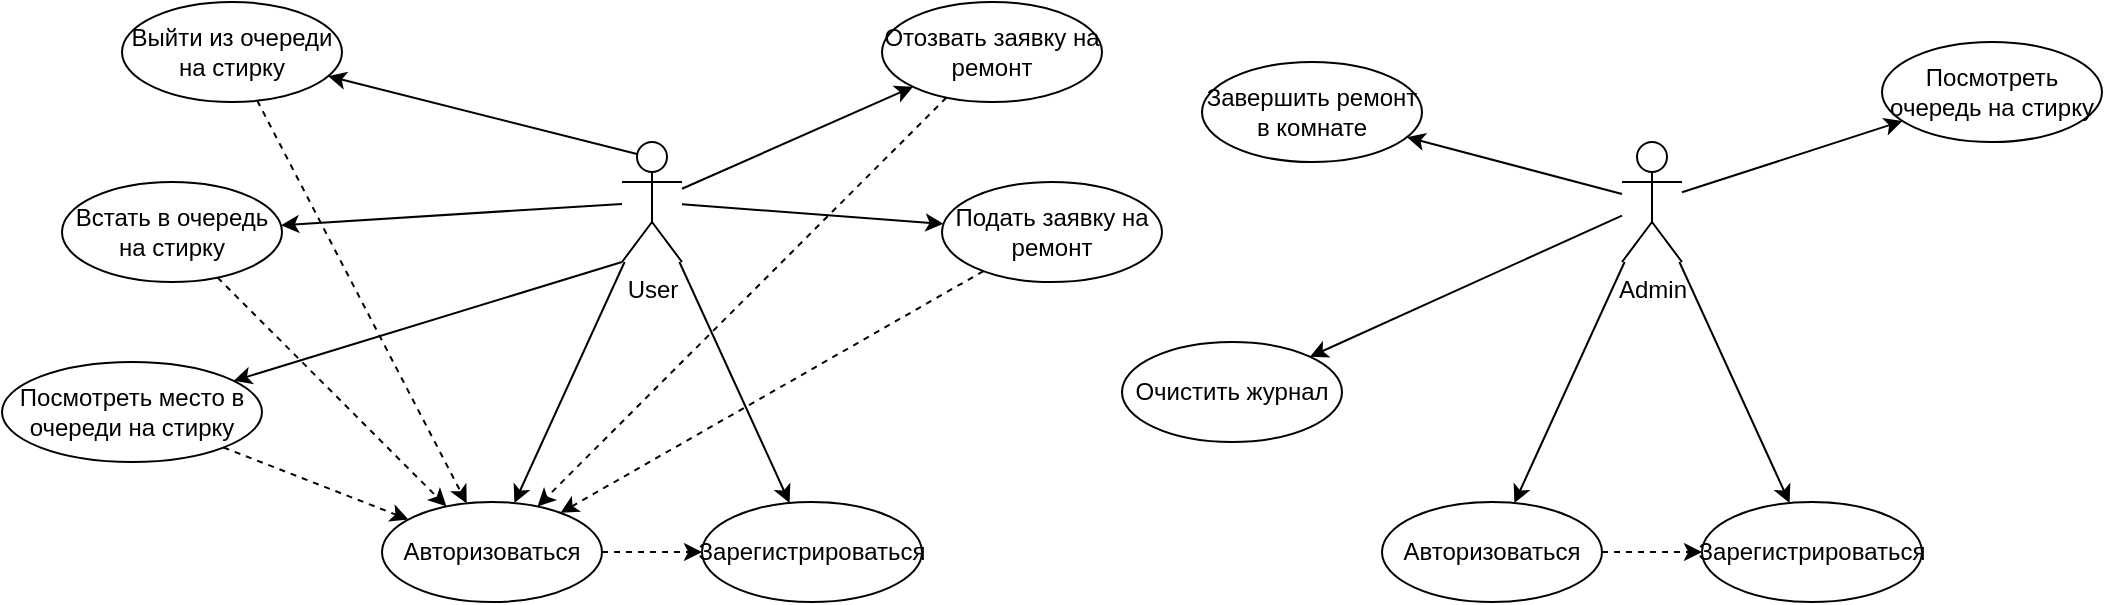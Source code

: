 <mxfile version="23.1.5" type="github">
  <diagram name="Page-1" id="58cdce13-f638-feb5-8d6f-7d28b1aa9fa0">
    <mxGraphModel dx="2009" dy="539" grid="1" gridSize="10" guides="1" tooltips="1" connect="1" arrows="1" fold="1" page="1" pageScale="1" pageWidth="1100" pageHeight="850" background="none" math="0" shadow="0">
      <root>
        <mxCell id="0" />
        <mxCell id="1" parent="0" />
        <mxCell id="b1CxEmygP4htBaiHvAMU-6" style="rounded=0;orthogonalLoop=1;jettySize=auto;html=1;" edge="1" parent="1" source="b1CxEmygP4htBaiHvAMU-1" target="b1CxEmygP4htBaiHvAMU-2">
          <mxGeometry relative="1" as="geometry" />
        </mxCell>
        <mxCell id="b1CxEmygP4htBaiHvAMU-7" style="rounded=0;orthogonalLoop=1;jettySize=auto;html=1;exitX=0;exitY=1;exitDx=0;exitDy=0;exitPerimeter=0;" edge="1" parent="1" source="b1CxEmygP4htBaiHvAMU-1" target="b1CxEmygP4htBaiHvAMU-3">
          <mxGeometry relative="1" as="geometry" />
        </mxCell>
        <mxCell id="b1CxEmygP4htBaiHvAMU-8" style="rounded=0;orthogonalLoop=1;jettySize=auto;html=1;exitX=0.25;exitY=0.1;exitDx=0;exitDy=0;exitPerimeter=0;" edge="1" parent="1" source="b1CxEmygP4htBaiHvAMU-1" target="b1CxEmygP4htBaiHvAMU-4">
          <mxGeometry relative="1" as="geometry" />
        </mxCell>
        <mxCell id="b1CxEmygP4htBaiHvAMU-11" style="rounded=0;orthogonalLoop=1;jettySize=auto;html=1;" edge="1" parent="1" source="b1CxEmygP4htBaiHvAMU-1" target="b1CxEmygP4htBaiHvAMU-10">
          <mxGeometry relative="1" as="geometry" />
        </mxCell>
        <mxCell id="b1CxEmygP4htBaiHvAMU-12" style="rounded=0;orthogonalLoop=1;jettySize=auto;html=1;" edge="1" parent="1" source="b1CxEmygP4htBaiHvAMU-1" target="b1CxEmygP4htBaiHvAMU-9">
          <mxGeometry relative="1" as="geometry" />
        </mxCell>
        <mxCell id="b1CxEmygP4htBaiHvAMU-34" style="rounded=0;orthogonalLoop=1;jettySize=auto;html=1;" edge="1" parent="1" source="b1CxEmygP4htBaiHvAMU-1" target="b1CxEmygP4htBaiHvAMU-30">
          <mxGeometry relative="1" as="geometry" />
        </mxCell>
        <mxCell id="b1CxEmygP4htBaiHvAMU-35" style="rounded=0;orthogonalLoop=1;jettySize=auto;html=1;" edge="1" parent="1" source="b1CxEmygP4htBaiHvAMU-1" target="b1CxEmygP4htBaiHvAMU-32">
          <mxGeometry relative="1" as="geometry" />
        </mxCell>
        <mxCell id="b1CxEmygP4htBaiHvAMU-1" value="User" style="shape=umlActor;verticalLabelPosition=bottom;verticalAlign=top;html=1;outlineConnect=0;" vertex="1" parent="1">
          <mxGeometry x="270" y="80" width="30" height="60" as="geometry" />
        </mxCell>
        <mxCell id="b1CxEmygP4htBaiHvAMU-2" value="Встать в очередь на стирку" style="ellipse;whiteSpace=wrap;html=1;" vertex="1" parent="1">
          <mxGeometry x="-10" y="100" width="110" height="50" as="geometry" />
        </mxCell>
        <mxCell id="b1CxEmygP4htBaiHvAMU-3" value="Посмотреть место в очереди на стирку" style="ellipse;whiteSpace=wrap;html=1;" vertex="1" parent="1">
          <mxGeometry x="-40" y="190" width="130" height="50" as="geometry" />
        </mxCell>
        <mxCell id="b1CxEmygP4htBaiHvAMU-4" value="Выйти из очереди на стирку" style="ellipse;whiteSpace=wrap;html=1;" vertex="1" parent="1">
          <mxGeometry x="20" y="10" width="110" height="50" as="geometry" />
        </mxCell>
        <mxCell id="b1CxEmygP4htBaiHvAMU-19" value="" style="rounded=0;orthogonalLoop=1;jettySize=auto;html=1;dashed=1;" edge="1" parent="1" source="b1CxEmygP4htBaiHvAMU-14" target="b1CxEmygP4htBaiHvAMU-15">
          <mxGeometry relative="1" as="geometry" />
        </mxCell>
        <mxCell id="b1CxEmygP4htBaiHvAMU-9" value="Авторизоваться" style="ellipse;whiteSpace=wrap;html=1;" vertex="1" parent="1">
          <mxGeometry x="150" y="260" width="110" height="50" as="geometry" />
        </mxCell>
        <mxCell id="b1CxEmygP4htBaiHvAMU-10" value="Зарегистрироваться" style="ellipse;whiteSpace=wrap;html=1;" vertex="1" parent="1">
          <mxGeometry x="310" y="260" width="110" height="50" as="geometry" />
        </mxCell>
        <mxCell id="b1CxEmygP4htBaiHvAMU-40" style="rounded=0;orthogonalLoop=1;jettySize=auto;html=1;" edge="1" parent="1" source="b1CxEmygP4htBaiHvAMU-13" target="b1CxEmygP4htBaiHvAMU-39">
          <mxGeometry relative="1" as="geometry" />
        </mxCell>
        <mxCell id="b1CxEmygP4htBaiHvAMU-44" style="rounded=0;orthogonalLoop=1;jettySize=auto;html=1;" edge="1" parent="1" source="b1CxEmygP4htBaiHvAMU-13" target="b1CxEmygP4htBaiHvAMU-41">
          <mxGeometry relative="1" as="geometry">
            <mxPoint x="620" y="250" as="targetPoint" />
          </mxGeometry>
        </mxCell>
        <mxCell id="b1CxEmygP4htBaiHvAMU-45" style="rounded=0;orthogonalLoop=1;jettySize=auto;html=1;" edge="1" parent="1" source="b1CxEmygP4htBaiHvAMU-13" target="b1CxEmygP4htBaiHvAMU-43">
          <mxGeometry relative="1" as="geometry" />
        </mxCell>
        <mxCell id="b1CxEmygP4htBaiHvAMU-13" value="Admin" style="shape=umlActor;verticalLabelPosition=bottom;verticalAlign=top;html=1;outlineConnect=0;" vertex="1" parent="1">
          <mxGeometry x="770" y="80" width="30" height="60" as="geometry" />
        </mxCell>
        <mxCell id="b1CxEmygP4htBaiHvAMU-16" style="rounded=0;orthogonalLoop=1;jettySize=auto;html=1;" edge="1" parent="1" source="b1CxEmygP4htBaiHvAMU-13" target="b1CxEmygP4htBaiHvAMU-14">
          <mxGeometry relative="1" as="geometry">
            <mxPoint x="720" y="140" as="targetPoint" />
          </mxGeometry>
        </mxCell>
        <mxCell id="b1CxEmygP4htBaiHvAMU-14" value="Авторизоваться" style="ellipse;whiteSpace=wrap;html=1;" vertex="1" parent="1">
          <mxGeometry x="650" y="260" width="110" height="50" as="geometry" />
        </mxCell>
        <mxCell id="b1CxEmygP4htBaiHvAMU-17" style="rounded=0;orthogonalLoop=1;jettySize=auto;html=1;" edge="1" parent="1" source="b1CxEmygP4htBaiHvAMU-13" target="b1CxEmygP4htBaiHvAMU-15">
          <mxGeometry relative="1" as="geometry">
            <mxPoint x="780" y="120" as="sourcePoint" />
          </mxGeometry>
        </mxCell>
        <mxCell id="b1CxEmygP4htBaiHvAMU-15" value="Зарегистрироваться" style="ellipse;whiteSpace=wrap;html=1;" vertex="1" parent="1">
          <mxGeometry x="810" y="260" width="110" height="50" as="geometry" />
        </mxCell>
        <mxCell id="b1CxEmygP4htBaiHvAMU-20" value="" style="rounded=0;orthogonalLoop=1;jettySize=auto;html=1;dashed=1;" edge="1" parent="1" source="b1CxEmygP4htBaiHvAMU-3" target="b1CxEmygP4htBaiHvAMU-9">
          <mxGeometry relative="1" as="geometry">
            <mxPoint x="270" y="295" as="sourcePoint" />
            <mxPoint x="320" y="295" as="targetPoint" />
          </mxGeometry>
        </mxCell>
        <mxCell id="b1CxEmygP4htBaiHvAMU-21" value="" style="rounded=0;orthogonalLoop=1;jettySize=auto;html=1;dashed=1;" edge="1" parent="1" source="b1CxEmygP4htBaiHvAMU-2" target="b1CxEmygP4htBaiHvAMU-9">
          <mxGeometry relative="1" as="geometry">
            <mxPoint x="72" y="229" as="sourcePoint" />
            <mxPoint x="104.882" y="270.427" as="targetPoint" />
          </mxGeometry>
        </mxCell>
        <mxCell id="b1CxEmygP4htBaiHvAMU-22" value="" style="rounded=0;orthogonalLoop=1;jettySize=auto;html=1;dashed=1;" edge="1" parent="1" source="b1CxEmygP4htBaiHvAMU-4" target="b1CxEmygP4htBaiHvAMU-9">
          <mxGeometry relative="1" as="geometry">
            <mxPoint x="65" y="160" as="sourcePoint" />
            <mxPoint x="107.772" y="270.217" as="targetPoint" />
          </mxGeometry>
        </mxCell>
        <mxCell id="b1CxEmygP4htBaiHvAMU-23" value="" style="rounded=0;orthogonalLoop=1;jettySize=auto;html=1;dashed=1;" edge="1" parent="1" source="b1CxEmygP4htBaiHvAMU-9" target="b1CxEmygP4htBaiHvAMU-10">
          <mxGeometry relative="1" as="geometry">
            <mxPoint x="270" y="295" as="sourcePoint" />
            <mxPoint x="320" y="295" as="targetPoint" />
          </mxGeometry>
        </mxCell>
        <mxCell id="b1CxEmygP4htBaiHvAMU-30" value="Подать заявку на ремонт" style="ellipse;whiteSpace=wrap;html=1;" vertex="1" parent="1">
          <mxGeometry x="430" y="100" width="110" height="50" as="geometry" />
        </mxCell>
        <mxCell id="b1CxEmygP4htBaiHvAMU-32" value="Отозвать заявку на ремонт" style="ellipse;whiteSpace=wrap;html=1;" vertex="1" parent="1">
          <mxGeometry x="400" y="10" width="110" height="50" as="geometry" />
        </mxCell>
        <mxCell id="b1CxEmygP4htBaiHvAMU-37" value="" style="rounded=0;orthogonalLoop=1;jettySize=auto;html=1;dashed=1;" edge="1" parent="1" source="b1CxEmygP4htBaiHvAMU-32" target="b1CxEmygP4htBaiHvAMU-9">
          <mxGeometry relative="1" as="geometry">
            <mxPoint x="98" y="69" as="sourcePoint" />
            <mxPoint x="202" y="271" as="targetPoint" />
          </mxGeometry>
        </mxCell>
        <mxCell id="b1CxEmygP4htBaiHvAMU-38" value="" style="rounded=0;orthogonalLoop=1;jettySize=auto;html=1;dashed=1;" edge="1" parent="1" source="b1CxEmygP4htBaiHvAMU-30" target="b1CxEmygP4htBaiHvAMU-9">
          <mxGeometry relative="1" as="geometry">
            <mxPoint x="442" y="68" as="sourcePoint" />
            <mxPoint x="238" y="272" as="targetPoint" />
          </mxGeometry>
        </mxCell>
        <mxCell id="b1CxEmygP4htBaiHvAMU-39" value="Завершить ремонт в комнате" style="ellipse;whiteSpace=wrap;html=1;" vertex="1" parent="1">
          <mxGeometry x="560" y="40" width="110" height="50" as="geometry" />
        </mxCell>
        <mxCell id="b1CxEmygP4htBaiHvAMU-41" value="Очистить журнал" style="ellipse;whiteSpace=wrap;html=1;" vertex="1" parent="1">
          <mxGeometry x="520" y="180" width="110" height="50" as="geometry" />
        </mxCell>
        <mxCell id="b1CxEmygP4htBaiHvAMU-43" value="Посмотреть очередь на стирку" style="ellipse;whiteSpace=wrap;html=1;" vertex="1" parent="1">
          <mxGeometry x="900" y="30" width="110" height="50" as="geometry" />
        </mxCell>
      </root>
    </mxGraphModel>
  </diagram>
</mxfile>

